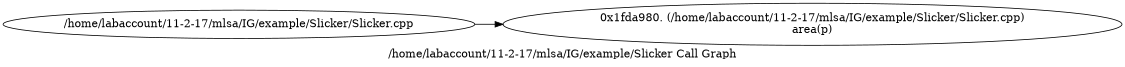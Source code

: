digraph "/home/labaccount/11-2-17/mlsa/IG/example/Slicker Call Graph" {
	graph [dpi=300
		rankdir=LR
		size="7.5, 10"
		label="/home/labaccount/11-2-17/mlsa/IG/example/Slicker Call Graph"
	];

	Node0x613871293 [shape=oval, label="/home/labaccount/11-2-17/mlsa/IG/example/Slicker/Slicker.cpp"];
	Node0x569104972 [shape=oval, label="0x1fda980. (/home/labaccount/11-2-17/mlsa/IG/example/Slicker/Slicker.cpp)\narea(p)"];
	Node0x613871293 -> Node0x569104972;
}